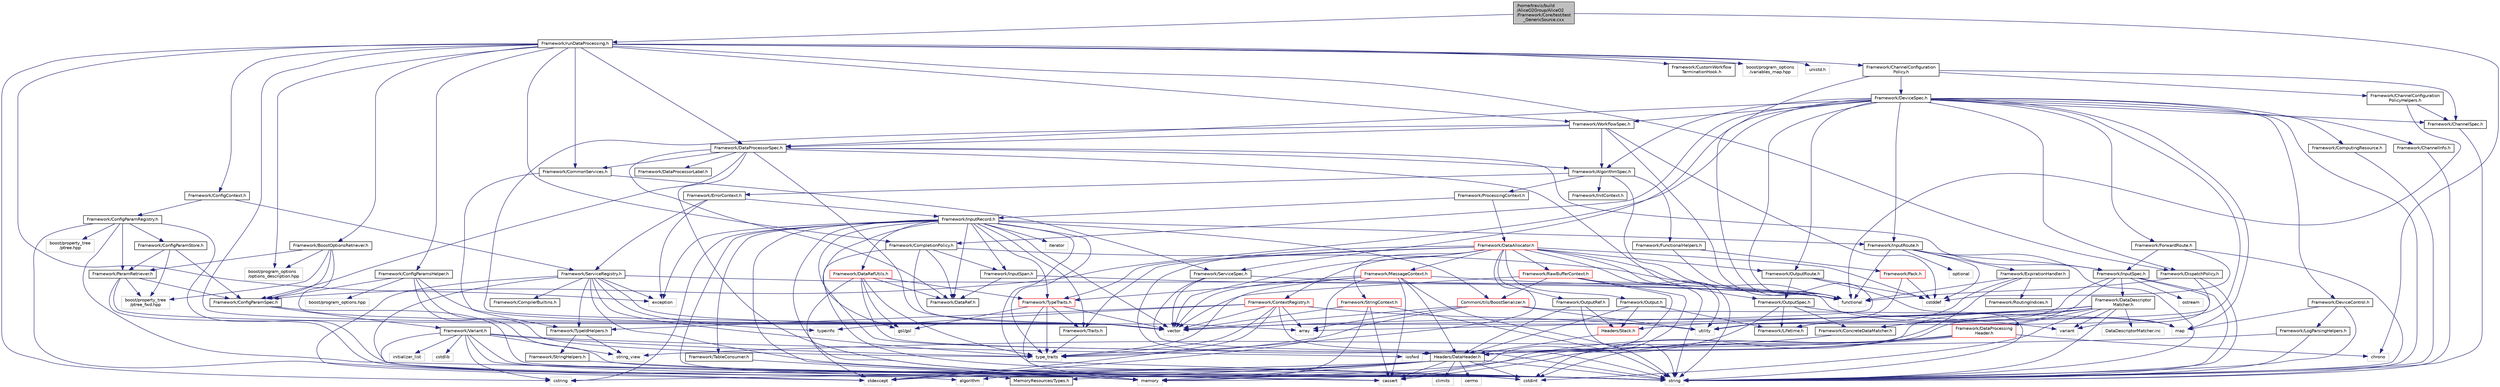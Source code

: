 digraph "/home/travis/build/AliceO2Group/AliceO2/Framework/Core/test/test_GenericSource.cxx"
{
 // INTERACTIVE_SVG=YES
  bgcolor="transparent";
  edge [fontname="Helvetica",fontsize="10",labelfontname="Helvetica",labelfontsize="10"];
  node [fontname="Helvetica",fontsize="10",shape=record];
  Node0 [label="/home/travis/build\l/AliceO2Group/AliceO2\l/Framework/Core/test/test\l_GenericSource.cxx",height=0.2,width=0.4,color="black", fillcolor="grey75", style="filled", fontcolor="black"];
  Node0 -> Node1 [color="midnightblue",fontsize="10",style="solid",fontname="Helvetica"];
  Node1 [label="Framework/runDataProcessing.h",height=0.2,width=0.4,color="black",URL="$db/dd0/runDataProcessing_8h.html"];
  Node1 -> Node2 [color="midnightblue",fontsize="10",style="solid",fontname="Helvetica"];
  Node2 [label="Framework/ChannelConfiguration\lPolicy.h",height=0.2,width=0.4,color="black",URL="$dd/d0f/ChannelConfigurationPolicy_8h.html"];
  Node2 -> Node3 [color="midnightblue",fontsize="10",style="solid",fontname="Helvetica"];
  Node3 [label="Framework/ChannelConfiguration\lPolicyHelpers.h",height=0.2,width=0.4,color="black",URL="$d6/d05/ChannelConfigurationPolicyHelpers_8h.html"];
  Node3 -> Node4 [color="midnightblue",fontsize="10",style="solid",fontname="Helvetica"];
  Node4 [label="Framework/ChannelSpec.h",height=0.2,width=0.4,color="black",URL="$d6/d72/ChannelSpec_8h.html"];
  Node4 -> Node5 [color="midnightblue",fontsize="10",style="solid",fontname="Helvetica"];
  Node5 [label="string",height=0.2,width=0.4,color="grey75"];
  Node3 -> Node6 [color="midnightblue",fontsize="10",style="solid",fontname="Helvetica"];
  Node6 [label="functional",height=0.2,width=0.4,color="grey75"];
  Node2 -> Node4 [color="midnightblue",fontsize="10",style="solid",fontname="Helvetica"];
  Node2 -> Node7 [color="midnightblue",fontsize="10",style="solid",fontname="Helvetica"];
  Node7 [label="Framework/DeviceSpec.h",height=0.2,width=0.4,color="black",URL="$df/de8/DeviceSpec_8h.html"];
  Node7 -> Node8 [color="midnightblue",fontsize="10",style="solid",fontname="Helvetica"];
  Node8 [label="Framework/WorkflowSpec.h",height=0.2,width=0.4,color="black",URL="$df/da1/WorkflowSpec_8h.html"];
  Node8 -> Node9 [color="midnightblue",fontsize="10",style="solid",fontname="Helvetica"];
  Node9 [label="Framework/DataProcessorSpec.h",height=0.2,width=0.4,color="black",URL="$d0/df4/DataProcessorSpec_8h.html"];
  Node9 -> Node10 [color="midnightblue",fontsize="10",style="solid",fontname="Helvetica"];
  Node10 [label="Framework/AlgorithmSpec.h",height=0.2,width=0.4,color="black",URL="$d0/d14/AlgorithmSpec_8h.html"];
  Node10 -> Node11 [color="midnightblue",fontsize="10",style="solid",fontname="Helvetica"];
  Node11 [label="Framework/ProcessingContext.h",height=0.2,width=0.4,color="black",URL="$de/d6a/ProcessingContext_8h.html"];
  Node11 -> Node12 [color="midnightblue",fontsize="10",style="solid",fontname="Helvetica"];
  Node12 [label="Framework/InputRecord.h",height=0.2,width=0.4,color="black",URL="$d6/d5c/InputRecord_8h.html"];
  Node12 -> Node13 [color="midnightblue",fontsize="10",style="solid",fontname="Helvetica"];
  Node13 [label="Framework/DataRef.h",height=0.2,width=0.4,color="black",URL="$d5/dfb/DataRef_8h.html"];
  Node12 -> Node14 [color="midnightblue",fontsize="10",style="solid",fontname="Helvetica"];
  Node14 [label="Framework/DataRefUtils.h",height=0.2,width=0.4,color="red",URL="$d5/db8/DataRefUtils_8h.html"];
  Node14 -> Node13 [color="midnightblue",fontsize="10",style="solid",fontname="Helvetica"];
  Node14 -> Node29 [color="midnightblue",fontsize="10",style="solid",fontname="Helvetica"];
  Node29 [label="Framework/TypeTraits.h",height=0.2,width=0.4,color="red",URL="$d0/d95/TypeTraits_8h.html"];
  Node29 -> Node30 [color="midnightblue",fontsize="10",style="solid",fontname="Helvetica"];
  Node30 [label="type_traits",height=0.2,width=0.4,color="grey75"];
  Node29 -> Node31 [color="midnightblue",fontsize="10",style="solid",fontname="Helvetica"];
  Node31 [label="vector",height=0.2,width=0.4,color="grey75"];
  Node29 -> Node24 [color="midnightblue",fontsize="10",style="solid",fontname="Helvetica"];
  Node24 [label="memory",height=0.2,width=0.4,color="grey75"];
  Node29 -> Node32 [color="midnightblue",fontsize="10",style="solid",fontname="Helvetica"];
  Node32 [label="Framework/Traits.h",height=0.2,width=0.4,color="black",URL="$db/d31/Traits_8h.html"];
  Node32 -> Node30 [color="midnightblue",fontsize="10",style="solid",fontname="Helvetica"];
  Node29 -> Node35 [color="midnightblue",fontsize="10",style="solid",fontname="Helvetica"];
  Node35 [label="gsl/gsl",height=0.2,width=0.4,color="grey75"];
  Node14 -> Node52 [color="midnightblue",fontsize="10",style="solid",fontname="Helvetica"];
  Node52 [label="Headers/DataHeader.h",height=0.2,width=0.4,color="black",URL="$dc/dcd/DataHeader_8h.html"];
  Node52 -> Node53 [color="midnightblue",fontsize="10",style="solid",fontname="Helvetica"];
  Node53 [label="cstdint",height=0.2,width=0.4,color="grey75"];
  Node52 -> Node24 [color="midnightblue",fontsize="10",style="solid",fontname="Helvetica"];
  Node52 -> Node54 [color="midnightblue",fontsize="10",style="solid",fontname="Helvetica"];
  Node54 [label="cassert",height=0.2,width=0.4,color="grey75"];
  Node52 -> Node55 [color="midnightblue",fontsize="10",style="solid",fontname="Helvetica"];
  Node55 [label="cstring",height=0.2,width=0.4,color="grey75"];
  Node52 -> Node56 [color="midnightblue",fontsize="10",style="solid",fontname="Helvetica"];
  Node56 [label="algorithm",height=0.2,width=0.4,color="grey75"];
  Node52 -> Node57 [color="midnightblue",fontsize="10",style="solid",fontname="Helvetica"];
  Node57 [label="stdexcept",height=0.2,width=0.4,color="grey75"];
  Node52 -> Node5 [color="midnightblue",fontsize="10",style="solid",fontname="Helvetica"];
  Node52 -> Node58 [color="midnightblue",fontsize="10",style="solid",fontname="Helvetica"];
  Node58 [label="climits",height=0.2,width=0.4,color="grey75"];
  Node52 -> Node26 [color="midnightblue",fontsize="10",style="solid",fontname="Helvetica"];
  Node26 [label="MemoryResources/Types.h",height=0.2,width=0.4,color="black",URL="$d7/df8/Types_8h.html"];
  Node52 -> Node59 [color="midnightblue",fontsize="10",style="solid",fontname="Helvetica"];
  Node59 [label="cerrno",height=0.2,width=0.4,color="grey75"];
  Node14 -> Node35 [color="midnightblue",fontsize="10",style="solid",fontname="Helvetica"];
  Node14 -> Node57 [color="midnightblue",fontsize="10",style="solid",fontname="Helvetica"];
  Node14 -> Node30 [color="midnightblue",fontsize="10",style="solid",fontname="Helvetica"];
  Node12 -> Node86 [color="midnightblue",fontsize="10",style="solid",fontname="Helvetica"];
  Node86 [label="Framework/InputRoute.h",height=0.2,width=0.4,color="black",URL="$d5/d19/InputRoute_8h.html"];
  Node86 -> Node87 [color="midnightblue",fontsize="10",style="solid",fontname="Helvetica"];
  Node87 [label="Framework/ExpirationHandler.h",height=0.2,width=0.4,color="black",URL="$d2/dd9/ExpirationHandler_8h.html"];
  Node87 -> Node60 [color="midnightblue",fontsize="10",style="solid",fontname="Helvetica"];
  Node60 [label="Framework/Lifetime.h",height=0.2,width=0.4,color="black",URL="$dc/dca/Lifetime_8h.html"];
  Node87 -> Node88 [color="midnightblue",fontsize="10",style="solid",fontname="Helvetica"];
  Node88 [label="Framework/RoutingIndices.h",height=0.2,width=0.4,color="black",URL="$d7/d87/RoutingIndices_8h.html"];
  Node87 -> Node53 [color="midnightblue",fontsize="10",style="solid",fontname="Helvetica"];
  Node87 -> Node6 [color="midnightblue",fontsize="10",style="solid",fontname="Helvetica"];
  Node86 -> Node63 [color="midnightblue",fontsize="10",style="solid",fontname="Helvetica"];
  Node63 [label="Framework/InputSpec.h",height=0.2,width=0.4,color="black",URL="$d5/d3f/InputSpec_8h.html"];
  Node63 -> Node60 [color="midnightblue",fontsize="10",style="solid",fontname="Helvetica"];
  Node63 -> Node61 [color="midnightblue",fontsize="10",style="solid",fontname="Helvetica"];
  Node61 [label="Framework/ConcreteDataMatcher.h",height=0.2,width=0.4,color="black",URL="$d0/d1b/ConcreteDataMatcher_8h.html"];
  Node61 -> Node52 [color="midnightblue",fontsize="10",style="solid",fontname="Helvetica"];
  Node63 -> Node64 [color="midnightblue",fontsize="10",style="solid",fontname="Helvetica"];
  Node64 [label="Framework/DataDescriptor\lMatcher.h",height=0.2,width=0.4,color="black",URL="$d3/da3/DataDescriptorMatcher_8h.html"];
  Node64 -> Node61 [color="midnightblue",fontsize="10",style="solid",fontname="Helvetica"];
  Node64 -> Node65 [color="midnightblue",fontsize="10",style="solid",fontname="Helvetica"];
  Node65 [label="Framework/DataProcessing\lHeader.h",height=0.2,width=0.4,color="red",URL="$d6/dc9/DataProcessingHeader_8h.html"];
  Node65 -> Node52 [color="midnightblue",fontsize="10",style="solid",fontname="Helvetica"];
  Node65 -> Node53 [color="midnightblue",fontsize="10",style="solid",fontname="Helvetica"];
  Node65 -> Node24 [color="midnightblue",fontsize="10",style="solid",fontname="Helvetica"];
  Node65 -> Node54 [color="midnightblue",fontsize="10",style="solid",fontname="Helvetica"];
  Node65 -> Node67 [color="midnightblue",fontsize="10",style="solid",fontname="Helvetica"];
  Node67 [label="chrono",height=0.2,width=0.4,color="grey75"];
  Node64 -> Node52 [color="midnightblue",fontsize="10",style="solid",fontname="Helvetica"];
  Node64 -> Node68 [color="midnightblue",fontsize="10",style="solid",fontname="Helvetica"];
  Node68 [label="Headers/Stack.h",height=0.2,width=0.4,color="red",URL="$d4/d00/Headers_2include_2Headers_2Stack_8h.html"];
  Node68 -> Node52 [color="midnightblue",fontsize="10",style="solid",fontname="Helvetica"];
  Node64 -> Node38 [color="midnightblue",fontsize="10",style="solid",fontname="Helvetica"];
  Node38 [label="array",height=0.2,width=0.4,color="grey75"];
  Node64 -> Node53 [color="midnightblue",fontsize="10",style="solid",fontname="Helvetica"];
  Node64 -> Node79 [color="midnightblue",fontsize="10",style="solid",fontname="Helvetica"];
  Node79 [label="iosfwd",height=0.2,width=0.4,color="grey75"];
  Node64 -> Node5 [color="midnightblue",fontsize="10",style="solid",fontname="Helvetica"];
  Node64 -> Node62 [color="midnightblue",fontsize="10",style="solid",fontname="Helvetica"];
  Node62 [label="variant",height=0.2,width=0.4,color="grey75"];
  Node64 -> Node31 [color="midnightblue",fontsize="10",style="solid",fontname="Helvetica"];
  Node64 -> Node80 [color="midnightblue",fontsize="10",style="solid",fontname="Helvetica"];
  Node80 [label="DataDescriptorMatcher.inc",height=0.2,width=0.4,color="grey75"];
  Node63 -> Node5 [color="midnightblue",fontsize="10",style="solid",fontname="Helvetica"];
  Node63 -> Node81 [color="midnightblue",fontsize="10",style="solid",fontname="Helvetica"];
  Node81 [label="ostream",height=0.2,width=0.4,color="grey75"];
  Node63 -> Node62 [color="midnightblue",fontsize="10",style="solid",fontname="Helvetica"];
  Node86 -> Node89 [color="midnightblue",fontsize="10",style="solid",fontname="Helvetica"];
  Node89 [label="cstddef",height=0.2,width=0.4,color="grey75"];
  Node86 -> Node5 [color="midnightblue",fontsize="10",style="solid",fontname="Helvetica"];
  Node86 -> Node6 [color="midnightblue",fontsize="10",style="solid",fontname="Helvetica"];
  Node86 -> Node83 [color="midnightblue",fontsize="10",style="solid",fontname="Helvetica"];
  Node83 [label="optional",height=0.2,width=0.4,color="grey75"];
  Node12 -> Node29 [color="midnightblue",fontsize="10",style="solid",fontname="Helvetica"];
  Node12 -> Node90 [color="midnightblue",fontsize="10",style="solid",fontname="Helvetica"];
  Node90 [label="Framework/InputSpan.h",height=0.2,width=0.4,color="black",URL="$da/d0f/InputSpan_8h.html"];
  Node90 -> Node13 [color="midnightblue",fontsize="10",style="solid",fontname="Helvetica"];
  Node90 -> Node6 [color="midnightblue",fontsize="10",style="solid",fontname="Helvetica"];
  Node12 -> Node91 [color="midnightblue",fontsize="10",style="solid",fontname="Helvetica"];
  Node91 [label="Framework/TableConsumer.h",height=0.2,width=0.4,color="black",URL="$dc/d03/TableConsumer_8h.html"];
  Node91 -> Node24 [color="midnightblue",fontsize="10",style="solid",fontname="Helvetica"];
  Node12 -> Node32 [color="midnightblue",fontsize="10",style="solid",fontname="Helvetica"];
  Node12 -> Node26 [color="midnightblue",fontsize="10",style="solid",fontname="Helvetica"];
  Node12 -> Node52 [color="midnightblue",fontsize="10",style="solid",fontname="Helvetica"];
  Node12 -> Node36 [color="midnightblue",fontsize="10",style="solid",fontname="Helvetica"];
  Node36 [label="CommonUtils/BoostSerializer.h",height=0.2,width=0.4,color="red",URL="$d7/d91/BoostSerializer_8h.html",tooltip="Templatised boost serializer/deserializer for containers and base types. "];
  Node36 -> Node37 [color="midnightblue",fontsize="10",style="solid",fontname="Helvetica"];
  Node37 [label="utility",height=0.2,width=0.4,color="grey75"];
  Node36 -> Node30 [color="midnightblue",fontsize="10",style="solid",fontname="Helvetica"];
  Node36 -> Node38 [color="midnightblue",fontsize="10",style="solid",fontname="Helvetica"];
  Node36 -> Node31 [color="midnightblue",fontsize="10",style="solid",fontname="Helvetica"];
  Node36 -> Node40 [color="midnightblue",fontsize="10",style="solid",fontname="Helvetica"];
  Node40 [label="map",height=0.2,width=0.4,color="grey75"];
  Node12 -> Node35 [color="midnightblue",fontsize="10",style="solid",fontname="Helvetica"];
  Node12 -> Node92 [color="midnightblue",fontsize="10",style="solid",fontname="Helvetica"];
  Node92 [label="iterator",height=0.2,width=0.4,color="grey75"];
  Node12 -> Node5 [color="midnightblue",fontsize="10",style="solid",fontname="Helvetica"];
  Node12 -> Node31 [color="midnightblue",fontsize="10",style="solid",fontname="Helvetica"];
  Node12 -> Node55 [color="midnightblue",fontsize="10",style="solid",fontname="Helvetica"];
  Node12 -> Node54 [color="midnightblue",fontsize="10",style="solid",fontname="Helvetica"];
  Node12 -> Node93 [color="midnightblue",fontsize="10",style="solid",fontname="Helvetica"];
  Node93 [label="exception",height=0.2,width=0.4,color="grey75"];
  Node12 -> Node24 [color="midnightblue",fontsize="10",style="solid",fontname="Helvetica"];
  Node12 -> Node30 [color="midnightblue",fontsize="10",style="solid",fontname="Helvetica"];
  Node11 -> Node94 [color="midnightblue",fontsize="10",style="solid",fontname="Helvetica"];
  Node94 [label="Framework/DataAllocator.h",height=0.2,width=0.4,color="red",URL="$d1/d28/DataAllocator_8h.html"];
  Node94 -> Node95 [color="midnightblue",fontsize="10",style="solid",fontname="Helvetica"];
  Node95 [label="Framework/ContextRegistry.h",height=0.2,width=0.4,color="red",URL="$df/d2f/ContextRegistry_8h.html"];
  Node95 -> Node96 [color="midnightblue",fontsize="10",style="solid",fontname="Helvetica"];
  Node96 [label="Framework/TypeIdHelpers.h",height=0.2,width=0.4,color="black",URL="$d2/d9a/TypeIdHelpers_8h.html"];
  Node96 -> Node97 [color="midnightblue",fontsize="10",style="solid",fontname="Helvetica"];
  Node97 [label="string_view",height=0.2,width=0.4,color="grey75"];
  Node96 -> Node98 [color="midnightblue",fontsize="10",style="solid",fontname="Helvetica"];
  Node98 [label="Framework/StringHelpers.h",height=0.2,width=0.4,color="black",URL="$db/dff/StringHelpers_8h.html"];
  Node98 -> Node53 [color="midnightblue",fontsize="10",style="solid",fontname="Helvetica"];
  Node95 -> Node99 [color="midnightblue",fontsize="10",style="solid",fontname="Helvetica"];
  Node99 [label="typeinfo",height=0.2,width=0.4,color="grey75"];
  Node95 -> Node30 [color="midnightblue",fontsize="10",style="solid",fontname="Helvetica"];
  Node95 -> Node5 [color="midnightblue",fontsize="10",style="solid",fontname="Helvetica"];
  Node95 -> Node57 [color="midnightblue",fontsize="10",style="solid",fontname="Helvetica"];
  Node95 -> Node31 [color="midnightblue",fontsize="10",style="solid",fontname="Helvetica"];
  Node95 -> Node37 [color="midnightblue",fontsize="10",style="solid",fontname="Helvetica"];
  Node95 -> Node38 [color="midnightblue",fontsize="10",style="solid",fontname="Helvetica"];
  Node94 -> Node101 [color="midnightblue",fontsize="10",style="solid",fontname="Helvetica"];
  Node101 [label="Framework/MessageContext.h",height=0.2,width=0.4,color="red",URL="$dc/dc4/MessageContext_8h.html"];
  Node101 -> Node29 [color="midnightblue",fontsize="10",style="solid",fontname="Helvetica"];
  Node101 -> Node52 [color="midnightblue",fontsize="10",style="solid",fontname="Helvetica"];
  Node101 -> Node54 [color="midnightblue",fontsize="10",style="solid",fontname="Helvetica"];
  Node101 -> Node6 [color="midnightblue",fontsize="10",style="solid",fontname="Helvetica"];
  Node101 -> Node57 [color="midnightblue",fontsize="10",style="solid",fontname="Helvetica"];
  Node101 -> Node5 [color="midnightblue",fontsize="10",style="solid",fontname="Helvetica"];
  Node101 -> Node30 [color="midnightblue",fontsize="10",style="solid",fontname="Helvetica"];
  Node101 -> Node31 [color="midnightblue",fontsize="10",style="solid",fontname="Helvetica"];
  Node94 -> Node106 [color="midnightblue",fontsize="10",style="solid",fontname="Helvetica"];
  Node106 [label="Framework/StringContext.h",height=0.2,width=0.4,color="red",URL="$dd/df6/StringContext_8h.html"];
  Node106 -> Node31 [color="midnightblue",fontsize="10",style="solid",fontname="Helvetica"];
  Node106 -> Node54 [color="midnightblue",fontsize="10",style="solid",fontname="Helvetica"];
  Node106 -> Node5 [color="midnightblue",fontsize="10",style="solid",fontname="Helvetica"];
  Node106 -> Node24 [color="midnightblue",fontsize="10",style="solid",fontname="Helvetica"];
  Node94 -> Node107 [color="midnightblue",fontsize="10",style="solid",fontname="Helvetica"];
  Node107 [label="Framework/RawBufferContext.h",height=0.2,width=0.4,color="red",URL="$d8/d25/RawBufferContext_8h.html",tooltip=" "];
  Node107 -> Node36 [color="midnightblue",fontsize="10",style="solid",fontname="Helvetica"];
  Node107 -> Node31 [color="midnightblue",fontsize="10",style="solid",fontname="Helvetica"];
  Node107 -> Node54 [color="midnightblue",fontsize="10",style="solid",fontname="Helvetica"];
  Node107 -> Node5 [color="midnightblue",fontsize="10",style="solid",fontname="Helvetica"];
  Node107 -> Node24 [color="midnightblue",fontsize="10",style="solid",fontname="Helvetica"];
  Node94 -> Node82 [color="midnightblue",fontsize="10",style="solid",fontname="Helvetica"];
  Node82 [label="Framework/Output.h",height=0.2,width=0.4,color="black",URL="$d3/ddf/Output_8h.html"];
  Node82 -> Node52 [color="midnightblue",fontsize="10",style="solid",fontname="Helvetica"];
  Node82 -> Node60 [color="midnightblue",fontsize="10",style="solid",fontname="Helvetica"];
  Node82 -> Node68 [color="midnightblue",fontsize="10",style="solid",fontname="Helvetica"];
  Node94 -> Node109 [color="midnightblue",fontsize="10",style="solid",fontname="Helvetica"];
  Node109 [label="Framework/OutputRef.h",height=0.2,width=0.4,color="black",URL="$d6/d5a/OutputRef_8h.html"];
  Node109 -> Node52 [color="midnightblue",fontsize="10",style="solid",fontname="Helvetica"];
  Node109 -> Node68 [color="midnightblue",fontsize="10",style="solid",fontname="Helvetica"];
  Node109 -> Node5 [color="midnightblue",fontsize="10",style="solid",fontname="Helvetica"];
  Node94 -> Node110 [color="midnightblue",fontsize="10",style="solid",fontname="Helvetica"];
  Node110 [label="Framework/OutputRoute.h",height=0.2,width=0.4,color="black",URL="$d6/df4/OutputRoute_8h.html"];
  Node110 -> Node51 [color="midnightblue",fontsize="10",style="solid",fontname="Helvetica"];
  Node51 [label="Framework/OutputSpec.h",height=0.2,width=0.4,color="black",URL="$db/d2d/OutputSpec_8h.html"];
  Node51 -> Node52 [color="midnightblue",fontsize="10",style="solid",fontname="Helvetica"];
  Node51 -> Node60 [color="midnightblue",fontsize="10",style="solid",fontname="Helvetica"];
  Node51 -> Node61 [color="midnightblue",fontsize="10",style="solid",fontname="Helvetica"];
  Node51 -> Node62 [color="midnightblue",fontsize="10",style="solid",fontname="Helvetica"];
  Node110 -> Node89 [color="midnightblue",fontsize="10",style="solid",fontname="Helvetica"];
  Node110 -> Node5 [color="midnightblue",fontsize="10",style="solid",fontname="Helvetica"];
  Node94 -> Node29 [color="midnightblue",fontsize="10",style="solid",fontname="Helvetica"];
  Node94 -> Node32 [color="midnightblue",fontsize="10",style="solid",fontname="Helvetica"];
  Node94 -> Node52 [color="midnightblue",fontsize="10",style="solid",fontname="Helvetica"];
  Node94 -> Node31 [color="midnightblue",fontsize="10",style="solid",fontname="Helvetica"];
  Node94 -> Node40 [color="midnightblue",fontsize="10",style="solid",fontname="Helvetica"];
  Node94 -> Node5 [color="midnightblue",fontsize="10",style="solid",fontname="Helvetica"];
  Node94 -> Node37 [color="midnightblue",fontsize="10",style="solid",fontname="Helvetica"];
  Node94 -> Node30 [color="midnightblue",fontsize="10",style="solid",fontname="Helvetica"];
  Node94 -> Node89 [color="midnightblue",fontsize="10",style="solid",fontname="Helvetica"];
  Node10 -> Node113 [color="midnightblue",fontsize="10",style="solid",fontname="Helvetica"];
  Node113 [label="Framework/ErrorContext.h",height=0.2,width=0.4,color="black",URL="$d7/dad/ErrorContext_8h.html"];
  Node113 -> Node12 [color="midnightblue",fontsize="10",style="solid",fontname="Helvetica"];
  Node113 -> Node114 [color="midnightblue",fontsize="10",style="solid",fontname="Helvetica"];
  Node114 [label="Framework/ServiceRegistry.h",height=0.2,width=0.4,color="black",URL="$d8/d17/ServiceRegistry_8h.html"];
  Node114 -> Node115 [color="midnightblue",fontsize="10",style="solid",fontname="Helvetica"];
  Node115 [label="Framework/CompilerBuiltins.h",height=0.2,width=0.4,color="black",URL="$d9/de8/CompilerBuiltins_8h.html"];
  Node114 -> Node96 [color="midnightblue",fontsize="10",style="solid",fontname="Helvetica"];
  Node114 -> Node56 [color="midnightblue",fontsize="10",style="solid",fontname="Helvetica"];
  Node114 -> Node38 [color="midnightblue",fontsize="10",style="solid",fontname="Helvetica"];
  Node114 -> Node93 [color="midnightblue",fontsize="10",style="solid",fontname="Helvetica"];
  Node114 -> Node6 [color="midnightblue",fontsize="10",style="solid",fontname="Helvetica"];
  Node114 -> Node5 [color="midnightblue",fontsize="10",style="solid",fontname="Helvetica"];
  Node114 -> Node30 [color="midnightblue",fontsize="10",style="solid",fontname="Helvetica"];
  Node114 -> Node99 [color="midnightblue",fontsize="10",style="solid",fontname="Helvetica"];
  Node114 -> Node57 [color="midnightblue",fontsize="10",style="solid",fontname="Helvetica"];
  Node113 -> Node93 [color="midnightblue",fontsize="10",style="solid",fontname="Helvetica"];
  Node10 -> Node116 [color="midnightblue",fontsize="10",style="solid",fontname="Helvetica"];
  Node116 [label="Framework/InitContext.h",height=0.2,width=0.4,color="black",URL="$d4/d2b/InitContext_8h.html"];
  Node10 -> Node117 [color="midnightblue",fontsize="10",style="solid",fontname="Helvetica"];
  Node117 [label="Framework/FunctionalHelpers.h",height=0.2,width=0.4,color="black",URL="$de/d9b/FunctionalHelpers_8h.html"];
  Node117 -> Node118 [color="midnightblue",fontsize="10",style="solid",fontname="Helvetica"];
  Node118 [label="Framework/Pack.h",height=0.2,width=0.4,color="red",URL="$dd/dce/Pack_8h.html"];
  Node118 -> Node89 [color="midnightblue",fontsize="10",style="solid",fontname="Helvetica"];
  Node118 -> Node37 [color="midnightblue",fontsize="10",style="solid",fontname="Helvetica"];
  Node117 -> Node6 [color="midnightblue",fontsize="10",style="solid",fontname="Helvetica"];
  Node10 -> Node6 [color="midnightblue",fontsize="10",style="solid",fontname="Helvetica"];
  Node9 -> Node119 [color="midnightblue",fontsize="10",style="solid",fontname="Helvetica"];
  Node119 [label="Framework/ConfigParamSpec.h",height=0.2,width=0.4,color="black",URL="$d0/d1c/ConfigParamSpec_8h.html"];
  Node119 -> Node120 [color="midnightblue",fontsize="10",style="solid",fontname="Helvetica"];
  Node120 [label="Framework/Variant.h",height=0.2,width=0.4,color="black",URL="$de/d56/Variant_8h.html"];
  Node120 -> Node30 [color="midnightblue",fontsize="10",style="solid",fontname="Helvetica"];
  Node120 -> Node55 [color="midnightblue",fontsize="10",style="solid",fontname="Helvetica"];
  Node120 -> Node53 [color="midnightblue",fontsize="10",style="solid",fontname="Helvetica"];
  Node120 -> Node121 [color="midnightblue",fontsize="10",style="solid",fontname="Helvetica"];
  Node121 [label="cstdlib",height=0.2,width=0.4,color="grey75"];
  Node120 -> Node57 [color="midnightblue",fontsize="10",style="solid",fontname="Helvetica"];
  Node120 -> Node79 [color="midnightblue",fontsize="10",style="solid",fontname="Helvetica"];
  Node120 -> Node122 [color="midnightblue",fontsize="10",style="solid",fontname="Helvetica"];
  Node122 [label="initializer_list",height=0.2,width=0.4,color="grey75"];
  Node120 -> Node97 [color="midnightblue",fontsize="10",style="solid",fontname="Helvetica"];
  Node120 -> Node5 [color="midnightblue",fontsize="10",style="solid",fontname="Helvetica"];
  Node119 -> Node5 [color="midnightblue",fontsize="10",style="solid",fontname="Helvetica"];
  Node9 -> Node123 [color="midnightblue",fontsize="10",style="solid",fontname="Helvetica"];
  Node123 [label="Framework/DataProcessorLabel.h",height=0.2,width=0.4,color="black",URL="$d1/df2/DataProcessorLabel_8h.html"];
  Node9 -> Node13 [color="midnightblue",fontsize="10",style="solid",fontname="Helvetica"];
  Node9 -> Node63 [color="midnightblue",fontsize="10",style="solid",fontname="Helvetica"];
  Node9 -> Node51 [color="midnightblue",fontsize="10",style="solid",fontname="Helvetica"];
  Node9 -> Node124 [color="midnightblue",fontsize="10",style="solid",fontname="Helvetica"];
  Node124 [label="Framework/CommonServices.h",height=0.2,width=0.4,color="black",URL="$d8/d02/CommonServices_8h.html"];
  Node124 -> Node125 [color="midnightblue",fontsize="10",style="solid",fontname="Helvetica"];
  Node125 [label="Framework/ServiceSpec.h",height=0.2,width=0.4,color="black",URL="$d4/d61/ServiceSpec_8h.html"];
  Node125 -> Node6 [color="midnightblue",fontsize="10",style="solid",fontname="Helvetica"];
  Node125 -> Node5 [color="midnightblue",fontsize="10",style="solid",fontname="Helvetica"];
  Node125 -> Node31 [color="midnightblue",fontsize="10",style="solid",fontname="Helvetica"];
  Node124 -> Node96 [color="midnightblue",fontsize="10",style="solid",fontname="Helvetica"];
  Node9 -> Node5 [color="midnightblue",fontsize="10",style="solid",fontname="Helvetica"];
  Node9 -> Node31 [color="midnightblue",fontsize="10",style="solid",fontname="Helvetica"];
  Node8 -> Node10 [color="midnightblue",fontsize="10",style="solid",fontname="Helvetica"];
  Node8 -> Node31 [color="midnightblue",fontsize="10",style="solid",fontname="Helvetica"];
  Node8 -> Node6 [color="midnightblue",fontsize="10",style="solid",fontname="Helvetica"];
  Node8 -> Node89 [color="midnightblue",fontsize="10",style="solid",fontname="Helvetica"];
  Node7 -> Node126 [color="midnightblue",fontsize="10",style="solid",fontname="Helvetica"];
  Node126 [label="Framework/ComputingResource.h",height=0.2,width=0.4,color="black",URL="$d8/d62/ComputingResource_8h.html"];
  Node126 -> Node5 [color="midnightblue",fontsize="10",style="solid",fontname="Helvetica"];
  Node7 -> Node9 [color="midnightblue",fontsize="10",style="solid",fontname="Helvetica"];
  Node7 -> Node4 [color="midnightblue",fontsize="10",style="solid",fontname="Helvetica"];
  Node7 -> Node127 [color="midnightblue",fontsize="10",style="solid",fontname="Helvetica"];
  Node127 [label="Framework/ChannelInfo.h",height=0.2,width=0.4,color="black",URL="$dd/de5/ChannelInfo_8h.html"];
  Node127 -> Node5 [color="midnightblue",fontsize="10",style="solid",fontname="Helvetica"];
  Node7 -> Node128 [color="midnightblue",fontsize="10",style="solid",fontname="Helvetica"];
  Node128 [label="Framework/DeviceControl.h",height=0.2,width=0.4,color="black",URL="$d2/d2c/DeviceControl_8h.html"];
  Node128 -> Node40 [color="midnightblue",fontsize="10",style="solid",fontname="Helvetica"];
  Node128 -> Node5 [color="midnightblue",fontsize="10",style="solid",fontname="Helvetica"];
  Node128 -> Node129 [color="midnightblue",fontsize="10",style="solid",fontname="Helvetica"];
  Node129 [label="Framework/LogParsingHelpers.h",height=0.2,width=0.4,color="black",URL="$d8/d4a/LogParsingHelpers_8h.html"];
  Node129 -> Node5 [color="midnightblue",fontsize="10",style="solid",fontname="Helvetica"];
  Node129 -> Node97 [color="midnightblue",fontsize="10",style="solid",fontname="Helvetica"];
  Node7 -> Node10 [color="midnightblue",fontsize="10",style="solid",fontname="Helvetica"];
  Node7 -> Node119 [color="midnightblue",fontsize="10",style="solid",fontname="Helvetica"];
  Node7 -> Node130 [color="midnightblue",fontsize="10",style="solid",fontname="Helvetica"];
  Node130 [label="Framework/ForwardRoute.h",height=0.2,width=0.4,color="black",URL="$d7/d12/ForwardRoute_8h.html"];
  Node130 -> Node63 [color="midnightblue",fontsize="10",style="solid",fontname="Helvetica"];
  Node130 -> Node89 [color="midnightblue",fontsize="10",style="solid",fontname="Helvetica"];
  Node130 -> Node5 [color="midnightblue",fontsize="10",style="solid",fontname="Helvetica"];
  Node7 -> Node86 [color="midnightblue",fontsize="10",style="solid",fontname="Helvetica"];
  Node7 -> Node110 [color="midnightblue",fontsize="10",style="solid",fontname="Helvetica"];
  Node7 -> Node131 [color="midnightblue",fontsize="10",style="solid",fontname="Helvetica"];
  Node131 [label="Framework/CompletionPolicy.h",height=0.2,width=0.4,color="black",URL="$df/dd6/CompletionPolicy_8h.html"];
  Node131 -> Node13 [color="midnightblue",fontsize="10",style="solid",fontname="Helvetica"];
  Node131 -> Node90 [color="midnightblue",fontsize="10",style="solid",fontname="Helvetica"];
  Node131 -> Node6 [color="midnightblue",fontsize="10",style="solid",fontname="Helvetica"];
  Node131 -> Node5 [color="midnightblue",fontsize="10",style="solid",fontname="Helvetica"];
  Node131 -> Node31 [color="midnightblue",fontsize="10",style="solid",fontname="Helvetica"];
  Node7 -> Node103 [color="midnightblue",fontsize="10",style="solid",fontname="Helvetica"];
  Node103 [label="Framework/DispatchPolicy.h",height=0.2,width=0.4,color="black",URL="$da/de6/DispatchPolicy_8h.html"];
  Node103 -> Node6 [color="midnightblue",fontsize="10",style="solid",fontname="Helvetica"];
  Node103 -> Node5 [color="midnightblue",fontsize="10",style="solid",fontname="Helvetica"];
  Node103 -> Node31 [color="midnightblue",fontsize="10",style="solid",fontname="Helvetica"];
  Node7 -> Node125 [color="midnightblue",fontsize="10",style="solid",fontname="Helvetica"];
  Node7 -> Node31 [color="midnightblue",fontsize="10",style="solid",fontname="Helvetica"];
  Node7 -> Node5 [color="midnightblue",fontsize="10",style="solid",fontname="Helvetica"];
  Node7 -> Node40 [color="midnightblue",fontsize="10",style="solid",fontname="Helvetica"];
  Node7 -> Node37 [color="midnightblue",fontsize="10",style="solid",fontname="Helvetica"];
  Node2 -> Node6 [color="midnightblue",fontsize="10",style="solid",fontname="Helvetica"];
  Node1 -> Node131 [color="midnightblue",fontsize="10",style="solid",fontname="Helvetica"];
  Node1 -> Node103 [color="midnightblue",fontsize="10",style="solid",fontname="Helvetica"];
  Node1 -> Node132 [color="midnightblue",fontsize="10",style="solid",fontname="Helvetica"];
  Node132 [label="Framework/ConfigParamsHelper.h",height=0.2,width=0.4,color="black",URL="$dd/d2b/ConfigParamsHelper_8h.html"];
  Node132 -> Node119 [color="midnightblue",fontsize="10",style="solid",fontname="Helvetica"];
  Node132 -> Node133 [color="midnightblue",fontsize="10",style="solid",fontname="Helvetica"];
  Node133 [label="boost/program_options.hpp",height=0.2,width=0.4,color="grey75"];
  Node132 -> Node5 [color="midnightblue",fontsize="10",style="solid",fontname="Helvetica"];
  Node132 -> Node31 [color="midnightblue",fontsize="10",style="solid",fontname="Helvetica"];
  Node132 -> Node30 [color="midnightblue",fontsize="10",style="solid",fontname="Helvetica"];
  Node1 -> Node9 [color="midnightblue",fontsize="10",style="solid",fontname="Helvetica"];
  Node1 -> Node8 [color="midnightblue",fontsize="10",style="solid",fontname="Helvetica"];
  Node1 -> Node134 [color="midnightblue",fontsize="10",style="solid",fontname="Helvetica"];
  Node134 [label="Framework/ConfigContext.h",height=0.2,width=0.4,color="black",URL="$d7/d2e/ConfigContext_8h.html"];
  Node134 -> Node135 [color="midnightblue",fontsize="10",style="solid",fontname="Helvetica"];
  Node135 [label="Framework/ConfigParamRegistry.h",height=0.2,width=0.4,color="black",URL="$de/dc6/ConfigParamRegistry_8h.html"];
  Node135 -> Node136 [color="midnightblue",fontsize="10",style="solid",fontname="Helvetica"];
  Node136 [label="Framework/ParamRetriever.h",height=0.2,width=0.4,color="black",URL="$df/d72/ParamRetriever_8h.html"];
  Node136 -> Node119 [color="midnightblue",fontsize="10",style="solid",fontname="Helvetica"];
  Node136 -> Node137 [color="midnightblue",fontsize="10",style="solid",fontname="Helvetica"];
  Node137 [label="boost/property_tree\l/ptree_fwd.hpp",height=0.2,width=0.4,color="grey75"];
  Node136 -> Node5 [color="midnightblue",fontsize="10",style="solid",fontname="Helvetica"];
  Node136 -> Node31 [color="midnightblue",fontsize="10",style="solid",fontname="Helvetica"];
  Node135 -> Node138 [color="midnightblue",fontsize="10",style="solid",fontname="Helvetica"];
  Node138 [label="Framework/ConfigParamStore.h",height=0.2,width=0.4,color="black",URL="$dd/daf/ConfigParamStore_8h.html"];
  Node138 -> Node136 [color="midnightblue",fontsize="10",style="solid",fontname="Helvetica"];
  Node138 -> Node119 [color="midnightblue",fontsize="10",style="solid",fontname="Helvetica"];
  Node138 -> Node137 [color="midnightblue",fontsize="10",style="solid",fontname="Helvetica"];
  Node135 -> Node139 [color="midnightblue",fontsize="10",style="solid",fontname="Helvetica"];
  Node139 [label="boost/property_tree\l/ptree.hpp",height=0.2,width=0.4,color="grey75"];
  Node135 -> Node24 [color="midnightblue",fontsize="10",style="solid",fontname="Helvetica"];
  Node135 -> Node5 [color="midnightblue",fontsize="10",style="solid",fontname="Helvetica"];
  Node135 -> Node54 [color="midnightblue",fontsize="10",style="solid",fontname="Helvetica"];
  Node134 -> Node114 [color="midnightblue",fontsize="10",style="solid",fontname="Helvetica"];
  Node1 -> Node140 [color="midnightblue",fontsize="10",style="solid",fontname="Helvetica"];
  Node140 [label="Framework/BoostOptionsRetriever.h",height=0.2,width=0.4,color="black",URL="$d3/d7e/BoostOptionsRetriever_8h.html"];
  Node140 -> Node119 [color="midnightblue",fontsize="10",style="solid",fontname="Helvetica"];
  Node140 -> Node136 [color="midnightblue",fontsize="10",style="solid",fontname="Helvetica"];
  Node140 -> Node137 [color="midnightblue",fontsize="10",style="solid",fontname="Helvetica"];
  Node140 -> Node141 [color="midnightblue",fontsize="10",style="solid",fontname="Helvetica"];
  Node141 [label="boost/program_options\l/options_description.hpp",height=0.2,width=0.4,color="grey75"];
  Node140 -> Node31 [color="midnightblue",fontsize="10",style="solid",fontname="Helvetica"];
  Node1 -> Node142 [color="midnightblue",fontsize="10",style="solid",fontname="Helvetica"];
  Node142 [label="Framework/CustomWorkflow\lTerminationHook.h",height=0.2,width=0.4,color="black",URL="$da/def/CustomWorkflowTerminationHook_8h.html"];
  Node1 -> Node124 [color="midnightblue",fontsize="10",style="solid",fontname="Helvetica"];
  Node1 -> Node141 [color="midnightblue",fontsize="10",style="solid",fontname="Helvetica"];
  Node1 -> Node143 [color="midnightblue",fontsize="10",style="solid",fontname="Helvetica"];
  Node143 [label="boost/program_options\l/variables_map.hpp",height=0.2,width=0.4,color="grey75"];
  Node1 -> Node144 [color="midnightblue",fontsize="10",style="solid",fontname="Helvetica"];
  Node144 [label="unistd.h",height=0.2,width=0.4,color="grey75"];
  Node1 -> Node31 [color="midnightblue",fontsize="10",style="solid",fontname="Helvetica"];
  Node1 -> Node55 [color="midnightblue",fontsize="10",style="solid",fontname="Helvetica"];
  Node1 -> Node93 [color="midnightblue",fontsize="10",style="solid",fontname="Helvetica"];
  Node0 -> Node67 [color="midnightblue",fontsize="10",style="solid",fontname="Helvetica"];
}
